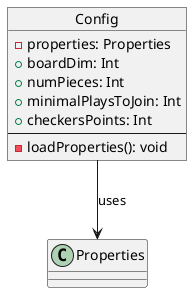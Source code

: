 @startuml
'https://plantuml.com/class-diagram

object Config {
    - properties: Properties
    + boardDim: Int
    + numPieces: Int
    + minimalPlaysToJoin: Int
    + checkersPoints: Int
    --
    - loadProperties(): void
}

class Properties

Config --> Properties : uses

@enduml
